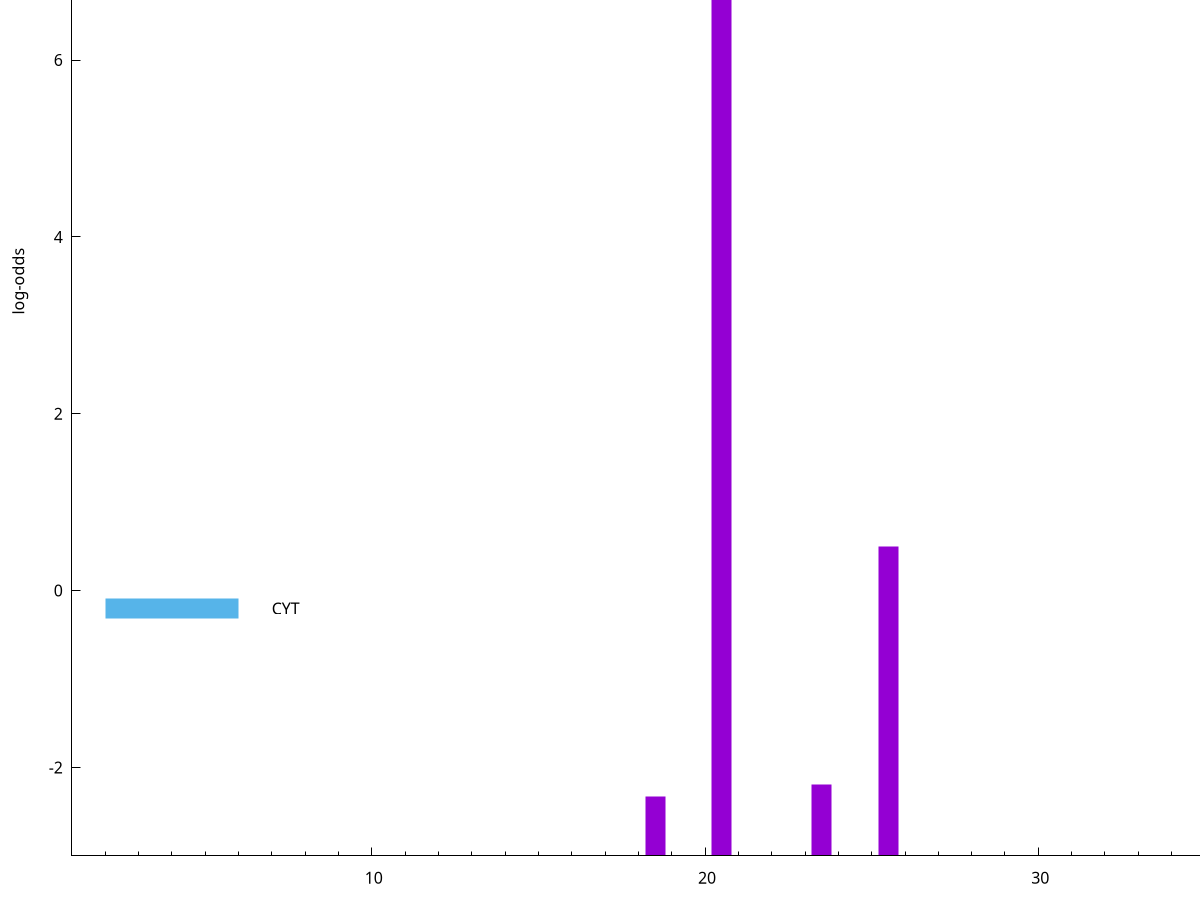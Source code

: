set title "LipoP predictions for SRR4017849.gff"
set size 2., 1.4
set xrange [1:70] 
set mxtics 10
set yrange [-3:10]
set y2range [0:13]
set ylabel "log-odds"
set term postscript eps color solid "Helvetica" 30
set output "SRR4017849.gff104.eps"
set arrow from 2,7.45741 to 6,7.45741 nohead lt 1 lw 20
set label "SpI" at 7,7.45741
set arrow from 2,-0.200913 to 6,-0.200913 nohead lt 3 lw 20
set label "CYT" at 7,-0.200913
set arrow from 2,7.45741 to 6,7.45741 nohead lt 1 lw 20
set label "SpI" at 7,7.45741
# NOTE: The scores below are the log-odds scores with the threshold
# NOTE: subtracted (a hack to make gnuplot make the histogram all
# NOTE: look nice).
plot "-" axes x1y2 title "" with impulses lt 1 lw 20
20.500000 10.441200
25.500000 3.493569
23.500000 0.802450
18.500000 0.666240
e
exit

